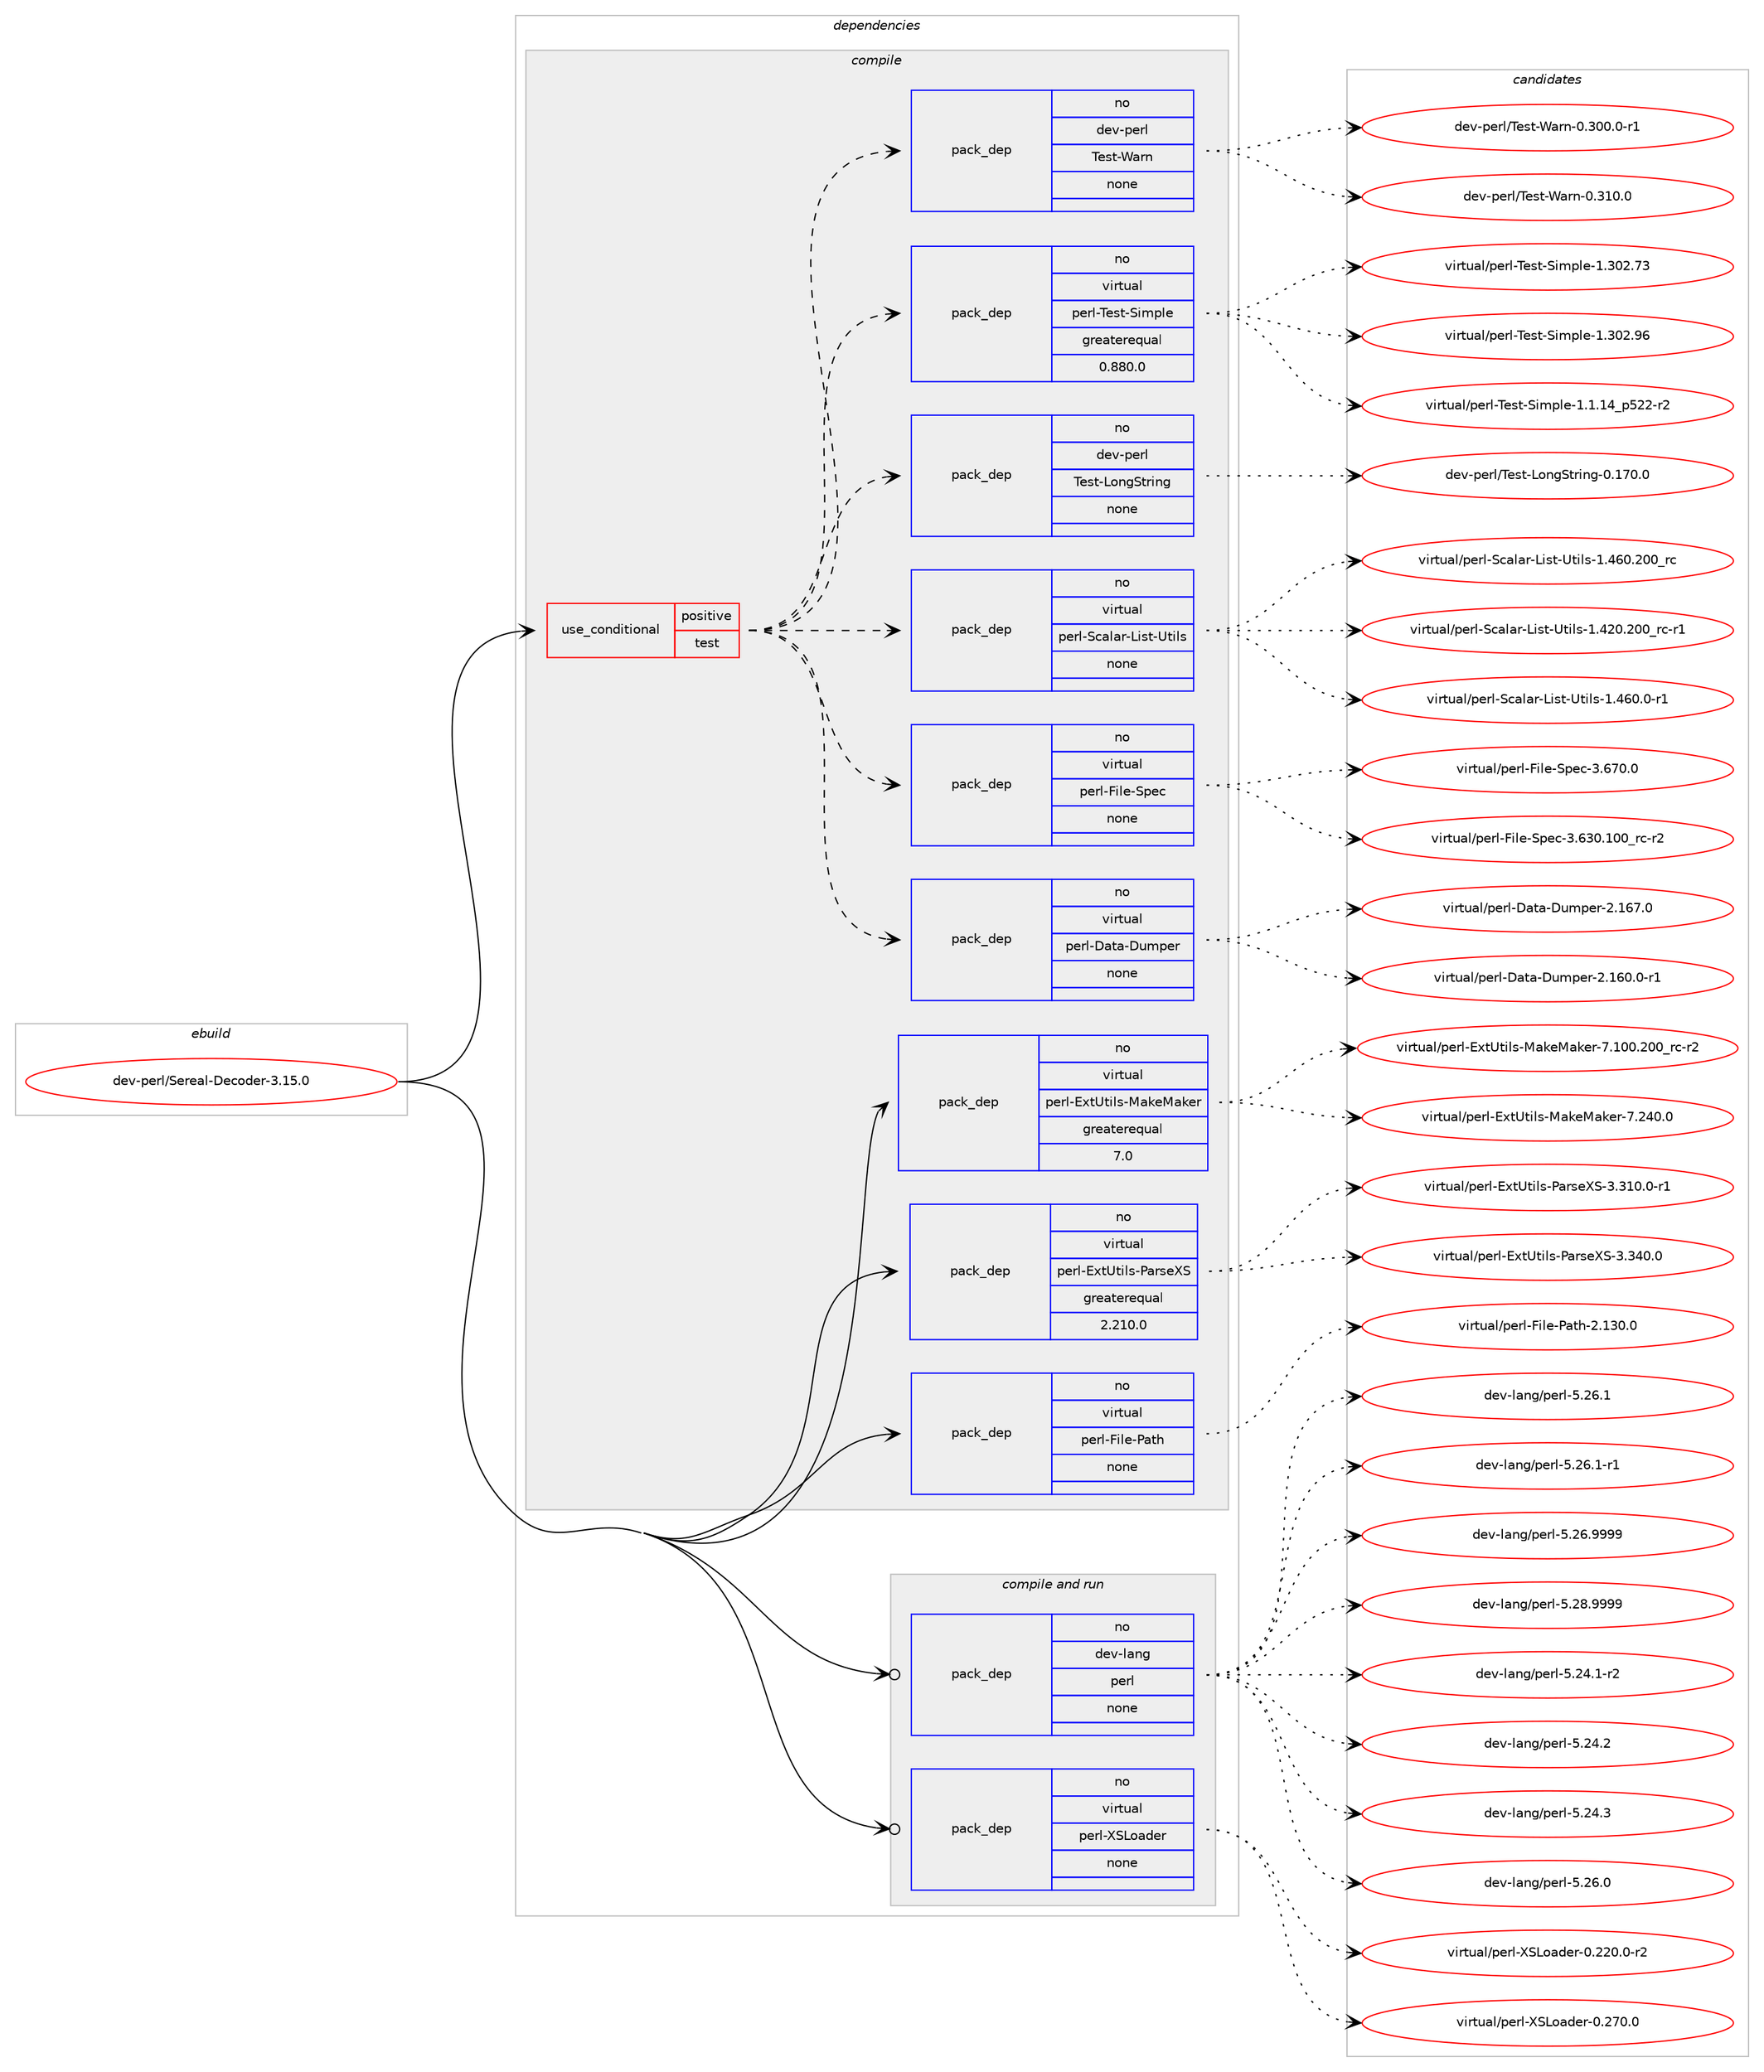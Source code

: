 digraph prolog {

# *************
# Graph options
# *************

newrank=true;
concentrate=true;
compound=true;
graph [rankdir=LR,fontname=Helvetica,fontsize=10,ranksep=1.5];#, ranksep=2.5, nodesep=0.2];
edge  [arrowhead=vee];
node  [fontname=Helvetica,fontsize=10];

# **********
# The ebuild
# **********

subgraph cluster_leftcol {
color=gray;
rank=same;
label=<<i>ebuild</i>>;
id [label="dev-perl/Sereal-Decoder-3.15.0", color=red, width=4, href="../dev-perl/Sereal-Decoder-3.15.0.svg"];
}

# ****************
# The dependencies
# ****************

subgraph cluster_midcol {
color=gray;
label=<<i>dependencies</i>>;
subgraph cluster_compile {
fillcolor="#eeeeee";
style=filled;
label=<<i>compile</i>>;
subgraph cond27981 {
dependency138424 [label=<<TABLE BORDER="0" CELLBORDER="1" CELLSPACING="0" CELLPADDING="4"><TR><TD ROWSPAN="3" CELLPADDING="10">use_conditional</TD></TR><TR><TD>positive</TD></TR><TR><TD>test</TD></TR></TABLE>>, shape=none, color=red];
subgraph pack106750 {
dependency138425 [label=<<TABLE BORDER="0" CELLBORDER="1" CELLSPACING="0" CELLPADDING="4" WIDTH="220"><TR><TD ROWSPAN="6" CELLPADDING="30">pack_dep</TD></TR><TR><TD WIDTH="110">no</TD></TR><TR><TD>virtual</TD></TR><TR><TD>perl-Data-Dumper</TD></TR><TR><TD>none</TD></TR><TR><TD></TD></TR></TABLE>>, shape=none, color=blue];
}
dependency138424:e -> dependency138425:w [weight=20,style="dashed",arrowhead="vee"];
subgraph pack106751 {
dependency138426 [label=<<TABLE BORDER="0" CELLBORDER="1" CELLSPACING="0" CELLPADDING="4" WIDTH="220"><TR><TD ROWSPAN="6" CELLPADDING="30">pack_dep</TD></TR><TR><TD WIDTH="110">no</TD></TR><TR><TD>virtual</TD></TR><TR><TD>perl-File-Spec</TD></TR><TR><TD>none</TD></TR><TR><TD></TD></TR></TABLE>>, shape=none, color=blue];
}
dependency138424:e -> dependency138426:w [weight=20,style="dashed",arrowhead="vee"];
subgraph pack106752 {
dependency138427 [label=<<TABLE BORDER="0" CELLBORDER="1" CELLSPACING="0" CELLPADDING="4" WIDTH="220"><TR><TD ROWSPAN="6" CELLPADDING="30">pack_dep</TD></TR><TR><TD WIDTH="110">no</TD></TR><TR><TD>virtual</TD></TR><TR><TD>perl-Scalar-List-Utils</TD></TR><TR><TD>none</TD></TR><TR><TD></TD></TR></TABLE>>, shape=none, color=blue];
}
dependency138424:e -> dependency138427:w [weight=20,style="dashed",arrowhead="vee"];
subgraph pack106753 {
dependency138428 [label=<<TABLE BORDER="0" CELLBORDER="1" CELLSPACING="0" CELLPADDING="4" WIDTH="220"><TR><TD ROWSPAN="6" CELLPADDING="30">pack_dep</TD></TR><TR><TD WIDTH="110">no</TD></TR><TR><TD>dev-perl</TD></TR><TR><TD>Test-LongString</TD></TR><TR><TD>none</TD></TR><TR><TD></TD></TR></TABLE>>, shape=none, color=blue];
}
dependency138424:e -> dependency138428:w [weight=20,style="dashed",arrowhead="vee"];
subgraph pack106754 {
dependency138429 [label=<<TABLE BORDER="0" CELLBORDER="1" CELLSPACING="0" CELLPADDING="4" WIDTH="220"><TR><TD ROWSPAN="6" CELLPADDING="30">pack_dep</TD></TR><TR><TD WIDTH="110">no</TD></TR><TR><TD>virtual</TD></TR><TR><TD>perl-Test-Simple</TD></TR><TR><TD>greaterequal</TD></TR><TR><TD>0.880.0</TD></TR></TABLE>>, shape=none, color=blue];
}
dependency138424:e -> dependency138429:w [weight=20,style="dashed",arrowhead="vee"];
subgraph pack106755 {
dependency138430 [label=<<TABLE BORDER="0" CELLBORDER="1" CELLSPACING="0" CELLPADDING="4" WIDTH="220"><TR><TD ROWSPAN="6" CELLPADDING="30">pack_dep</TD></TR><TR><TD WIDTH="110">no</TD></TR><TR><TD>dev-perl</TD></TR><TR><TD>Test-Warn</TD></TR><TR><TD>none</TD></TR><TR><TD></TD></TR></TABLE>>, shape=none, color=blue];
}
dependency138424:e -> dependency138430:w [weight=20,style="dashed",arrowhead="vee"];
}
id:e -> dependency138424:w [weight=20,style="solid",arrowhead="vee"];
subgraph pack106756 {
dependency138431 [label=<<TABLE BORDER="0" CELLBORDER="1" CELLSPACING="0" CELLPADDING="4" WIDTH="220"><TR><TD ROWSPAN="6" CELLPADDING="30">pack_dep</TD></TR><TR><TD WIDTH="110">no</TD></TR><TR><TD>virtual</TD></TR><TR><TD>perl-ExtUtils-MakeMaker</TD></TR><TR><TD>greaterequal</TD></TR><TR><TD>7.0</TD></TR></TABLE>>, shape=none, color=blue];
}
id:e -> dependency138431:w [weight=20,style="solid",arrowhead="vee"];
subgraph pack106757 {
dependency138432 [label=<<TABLE BORDER="0" CELLBORDER="1" CELLSPACING="0" CELLPADDING="4" WIDTH="220"><TR><TD ROWSPAN="6" CELLPADDING="30">pack_dep</TD></TR><TR><TD WIDTH="110">no</TD></TR><TR><TD>virtual</TD></TR><TR><TD>perl-ExtUtils-ParseXS</TD></TR><TR><TD>greaterequal</TD></TR><TR><TD>2.210.0</TD></TR></TABLE>>, shape=none, color=blue];
}
id:e -> dependency138432:w [weight=20,style="solid",arrowhead="vee"];
subgraph pack106758 {
dependency138433 [label=<<TABLE BORDER="0" CELLBORDER="1" CELLSPACING="0" CELLPADDING="4" WIDTH="220"><TR><TD ROWSPAN="6" CELLPADDING="30">pack_dep</TD></TR><TR><TD WIDTH="110">no</TD></TR><TR><TD>virtual</TD></TR><TR><TD>perl-File-Path</TD></TR><TR><TD>none</TD></TR><TR><TD></TD></TR></TABLE>>, shape=none, color=blue];
}
id:e -> dependency138433:w [weight=20,style="solid",arrowhead="vee"];
}
subgraph cluster_compileandrun {
fillcolor="#eeeeee";
style=filled;
label=<<i>compile and run</i>>;
subgraph pack106759 {
dependency138434 [label=<<TABLE BORDER="0" CELLBORDER="1" CELLSPACING="0" CELLPADDING="4" WIDTH="220"><TR><TD ROWSPAN="6" CELLPADDING="30">pack_dep</TD></TR><TR><TD WIDTH="110">no</TD></TR><TR><TD>dev-lang</TD></TR><TR><TD>perl</TD></TR><TR><TD>none</TD></TR><TR><TD></TD></TR></TABLE>>, shape=none, color=blue];
}
id:e -> dependency138434:w [weight=20,style="solid",arrowhead="odotvee"];
subgraph pack106760 {
dependency138435 [label=<<TABLE BORDER="0" CELLBORDER="1" CELLSPACING="0" CELLPADDING="4" WIDTH="220"><TR><TD ROWSPAN="6" CELLPADDING="30">pack_dep</TD></TR><TR><TD WIDTH="110">no</TD></TR><TR><TD>virtual</TD></TR><TR><TD>perl-XSLoader</TD></TR><TR><TD>none</TD></TR><TR><TD></TD></TR></TABLE>>, shape=none, color=blue];
}
id:e -> dependency138435:w [weight=20,style="solid",arrowhead="odotvee"];
}
subgraph cluster_run {
fillcolor="#eeeeee";
style=filled;
label=<<i>run</i>>;
}
}

# **************
# The candidates
# **************

subgraph cluster_choices {
rank=same;
color=gray;
label=<<i>candidates</i>>;

subgraph choice106750 {
color=black;
nodesep=1;
choice118105114116117971084711210111410845689711697456811710911210111445504649544846484511449 [label="virtual/perl-Data-Dumper-2.160.0-r1", color=red, width=4,href="../virtual/perl-Data-Dumper-2.160.0-r1.svg"];
choice11810511411611797108471121011141084568971169745681171091121011144550464954554648 [label="virtual/perl-Data-Dumper-2.167.0", color=red, width=4,href="../virtual/perl-Data-Dumper-2.167.0.svg"];
dependency138425:e -> choice118105114116117971084711210111410845689711697456811710911210111445504649544846484511449:w [style=dotted,weight="100"];
dependency138425:e -> choice11810511411611797108471121011141084568971169745681171091121011144550464954554648:w [style=dotted,weight="100"];
}
subgraph choice106751 {
color=black;
nodesep=1;
choice118105114116117971084711210111410845701051081014583112101994551465451484649484895114994511450 [label="virtual/perl-File-Spec-3.630.100_rc-r2", color=red, width=4,href="../virtual/perl-File-Spec-3.630.100_rc-r2.svg"];
choice118105114116117971084711210111410845701051081014583112101994551465455484648 [label="virtual/perl-File-Spec-3.670.0", color=red, width=4,href="../virtual/perl-File-Spec-3.670.0.svg"];
dependency138426:e -> choice118105114116117971084711210111410845701051081014583112101994551465451484649484895114994511450:w [style=dotted,weight="100"];
dependency138426:e -> choice118105114116117971084711210111410845701051081014583112101994551465455484648:w [style=dotted,weight="100"];
}
subgraph choice106752 {
color=black;
nodesep=1;
choice11810511411611797108471121011141084583999710897114457610511511645851161051081154549465250484650484895114994511449 [label="virtual/perl-Scalar-List-Utils-1.420.200_rc-r1", color=red, width=4,href="../virtual/perl-Scalar-List-Utils-1.420.200_rc-r1.svg"];
choice118105114116117971084711210111410845839997108971144576105115116458511610510811545494652544846484511449 [label="virtual/perl-Scalar-List-Utils-1.460.0-r1", color=red, width=4,href="../virtual/perl-Scalar-List-Utils-1.460.0-r1.svg"];
choice1181051141161179710847112101114108458399971089711445761051151164585116105108115454946525448465048489511499 [label="virtual/perl-Scalar-List-Utils-1.460.200_rc", color=red, width=4,href="../virtual/perl-Scalar-List-Utils-1.460.200_rc.svg"];
dependency138427:e -> choice11810511411611797108471121011141084583999710897114457610511511645851161051081154549465250484650484895114994511449:w [style=dotted,weight="100"];
dependency138427:e -> choice118105114116117971084711210111410845839997108971144576105115116458511610510811545494652544846484511449:w [style=dotted,weight="100"];
dependency138427:e -> choice1181051141161179710847112101114108458399971089711445761051151164585116105108115454946525448465048489511499:w [style=dotted,weight="100"];
}
subgraph choice106753 {
color=black;
nodesep=1;
choice1001011184511210111410847841011151164576111110103831161141051101034548464955484648 [label="dev-perl/Test-LongString-0.170.0", color=red, width=4,href="../dev-perl/Test-LongString-0.170.0.svg"];
dependency138428:e -> choice1001011184511210111410847841011151164576111110103831161141051101034548464955484648:w [style=dotted,weight="100"];
}
subgraph choice106754 {
color=black;
nodesep=1;
choice11810511411611797108471121011141084584101115116458310510911210810145494649464952951125350504511450 [label="virtual/perl-Test-Simple-1.1.14_p522-r2", color=red, width=4,href="../virtual/perl-Test-Simple-1.1.14_p522-r2.svg"];
choice118105114116117971084711210111410845841011151164583105109112108101454946514850465551 [label="virtual/perl-Test-Simple-1.302.73", color=red, width=4,href="../virtual/perl-Test-Simple-1.302.73.svg"];
choice118105114116117971084711210111410845841011151164583105109112108101454946514850465754 [label="virtual/perl-Test-Simple-1.302.96", color=red, width=4,href="../virtual/perl-Test-Simple-1.302.96.svg"];
dependency138429:e -> choice11810511411611797108471121011141084584101115116458310510911210810145494649464952951125350504511450:w [style=dotted,weight="100"];
dependency138429:e -> choice118105114116117971084711210111410845841011151164583105109112108101454946514850465551:w [style=dotted,weight="100"];
dependency138429:e -> choice118105114116117971084711210111410845841011151164583105109112108101454946514850465754:w [style=dotted,weight="100"];
}
subgraph choice106755 {
color=black;
nodesep=1;
choice10010111845112101114108478410111511645879711411045484651484846484511449 [label="dev-perl/Test-Warn-0.300.0-r1", color=red, width=4,href="../dev-perl/Test-Warn-0.300.0-r1.svg"];
choice1001011184511210111410847841011151164587971141104548465149484648 [label="dev-perl/Test-Warn-0.310.0", color=red, width=4,href="../dev-perl/Test-Warn-0.310.0.svg"];
dependency138430:e -> choice10010111845112101114108478410111511645879711411045484651484846484511449:w [style=dotted,weight="100"];
dependency138430:e -> choice1001011184511210111410847841011151164587971141104548465149484648:w [style=dotted,weight="100"];
}
subgraph choice106756 {
color=black;
nodesep=1;
choice118105114116117971084711210111410845691201168511610510811545779710710177971071011144555464948484650484895114994511450 [label="virtual/perl-ExtUtils-MakeMaker-7.100.200_rc-r2", color=red, width=4,href="../virtual/perl-ExtUtils-MakeMaker-7.100.200_rc-r2.svg"];
choice118105114116117971084711210111410845691201168511610510811545779710710177971071011144555465052484648 [label="virtual/perl-ExtUtils-MakeMaker-7.240.0", color=red, width=4,href="../virtual/perl-ExtUtils-MakeMaker-7.240.0.svg"];
dependency138431:e -> choice118105114116117971084711210111410845691201168511610510811545779710710177971071011144555464948484650484895114994511450:w [style=dotted,weight="100"];
dependency138431:e -> choice118105114116117971084711210111410845691201168511610510811545779710710177971071011144555465052484648:w [style=dotted,weight="100"];
}
subgraph choice106757 {
color=black;
nodesep=1;
choice1181051141161179710847112101114108456912011685116105108115458097114115101888345514651494846484511449 [label="virtual/perl-ExtUtils-ParseXS-3.310.0-r1", color=red, width=4,href="../virtual/perl-ExtUtils-ParseXS-3.310.0-r1.svg"];
choice118105114116117971084711210111410845691201168511610510811545809711411510188834551465152484648 [label="virtual/perl-ExtUtils-ParseXS-3.340.0", color=red, width=4,href="../virtual/perl-ExtUtils-ParseXS-3.340.0.svg"];
dependency138432:e -> choice1181051141161179710847112101114108456912011685116105108115458097114115101888345514651494846484511449:w [style=dotted,weight="100"];
dependency138432:e -> choice118105114116117971084711210111410845691201168511610510811545809711411510188834551465152484648:w [style=dotted,weight="100"];
}
subgraph choice106758 {
color=black;
nodesep=1;
choice118105114116117971084711210111410845701051081014580971161044550464951484648 [label="virtual/perl-File-Path-2.130.0", color=red, width=4,href="../virtual/perl-File-Path-2.130.0.svg"];
dependency138433:e -> choice118105114116117971084711210111410845701051081014580971161044550464951484648:w [style=dotted,weight="100"];
}
subgraph choice106759 {
color=black;
nodesep=1;
choice100101118451089711010347112101114108455346505246494511450 [label="dev-lang/perl-5.24.1-r2", color=red, width=4,href="../dev-lang/perl-5.24.1-r2.svg"];
choice10010111845108971101034711210111410845534650524650 [label="dev-lang/perl-5.24.2", color=red, width=4,href="../dev-lang/perl-5.24.2.svg"];
choice10010111845108971101034711210111410845534650524651 [label="dev-lang/perl-5.24.3", color=red, width=4,href="../dev-lang/perl-5.24.3.svg"];
choice10010111845108971101034711210111410845534650544648 [label="dev-lang/perl-5.26.0", color=red, width=4,href="../dev-lang/perl-5.26.0.svg"];
choice10010111845108971101034711210111410845534650544649 [label="dev-lang/perl-5.26.1", color=red, width=4,href="../dev-lang/perl-5.26.1.svg"];
choice100101118451089711010347112101114108455346505446494511449 [label="dev-lang/perl-5.26.1-r1", color=red, width=4,href="../dev-lang/perl-5.26.1-r1.svg"];
choice10010111845108971101034711210111410845534650544657575757 [label="dev-lang/perl-5.26.9999", color=red, width=4,href="../dev-lang/perl-5.26.9999.svg"];
choice10010111845108971101034711210111410845534650564657575757 [label="dev-lang/perl-5.28.9999", color=red, width=4,href="../dev-lang/perl-5.28.9999.svg"];
dependency138434:e -> choice100101118451089711010347112101114108455346505246494511450:w [style=dotted,weight="100"];
dependency138434:e -> choice10010111845108971101034711210111410845534650524650:w [style=dotted,weight="100"];
dependency138434:e -> choice10010111845108971101034711210111410845534650524651:w [style=dotted,weight="100"];
dependency138434:e -> choice10010111845108971101034711210111410845534650544648:w [style=dotted,weight="100"];
dependency138434:e -> choice10010111845108971101034711210111410845534650544649:w [style=dotted,weight="100"];
dependency138434:e -> choice100101118451089711010347112101114108455346505446494511449:w [style=dotted,weight="100"];
dependency138434:e -> choice10010111845108971101034711210111410845534650544657575757:w [style=dotted,weight="100"];
dependency138434:e -> choice10010111845108971101034711210111410845534650564657575757:w [style=dotted,weight="100"];
}
subgraph choice106760 {
color=black;
nodesep=1;
choice1181051141161179710847112101114108458883761119710010111445484650504846484511450 [label="virtual/perl-XSLoader-0.220.0-r2", color=red, width=4,href="../virtual/perl-XSLoader-0.220.0-r2.svg"];
choice118105114116117971084711210111410845888376111971001011144548465055484648 [label="virtual/perl-XSLoader-0.270.0", color=red, width=4,href="../virtual/perl-XSLoader-0.270.0.svg"];
dependency138435:e -> choice1181051141161179710847112101114108458883761119710010111445484650504846484511450:w [style=dotted,weight="100"];
dependency138435:e -> choice118105114116117971084711210111410845888376111971001011144548465055484648:w [style=dotted,weight="100"];
}
}

}
